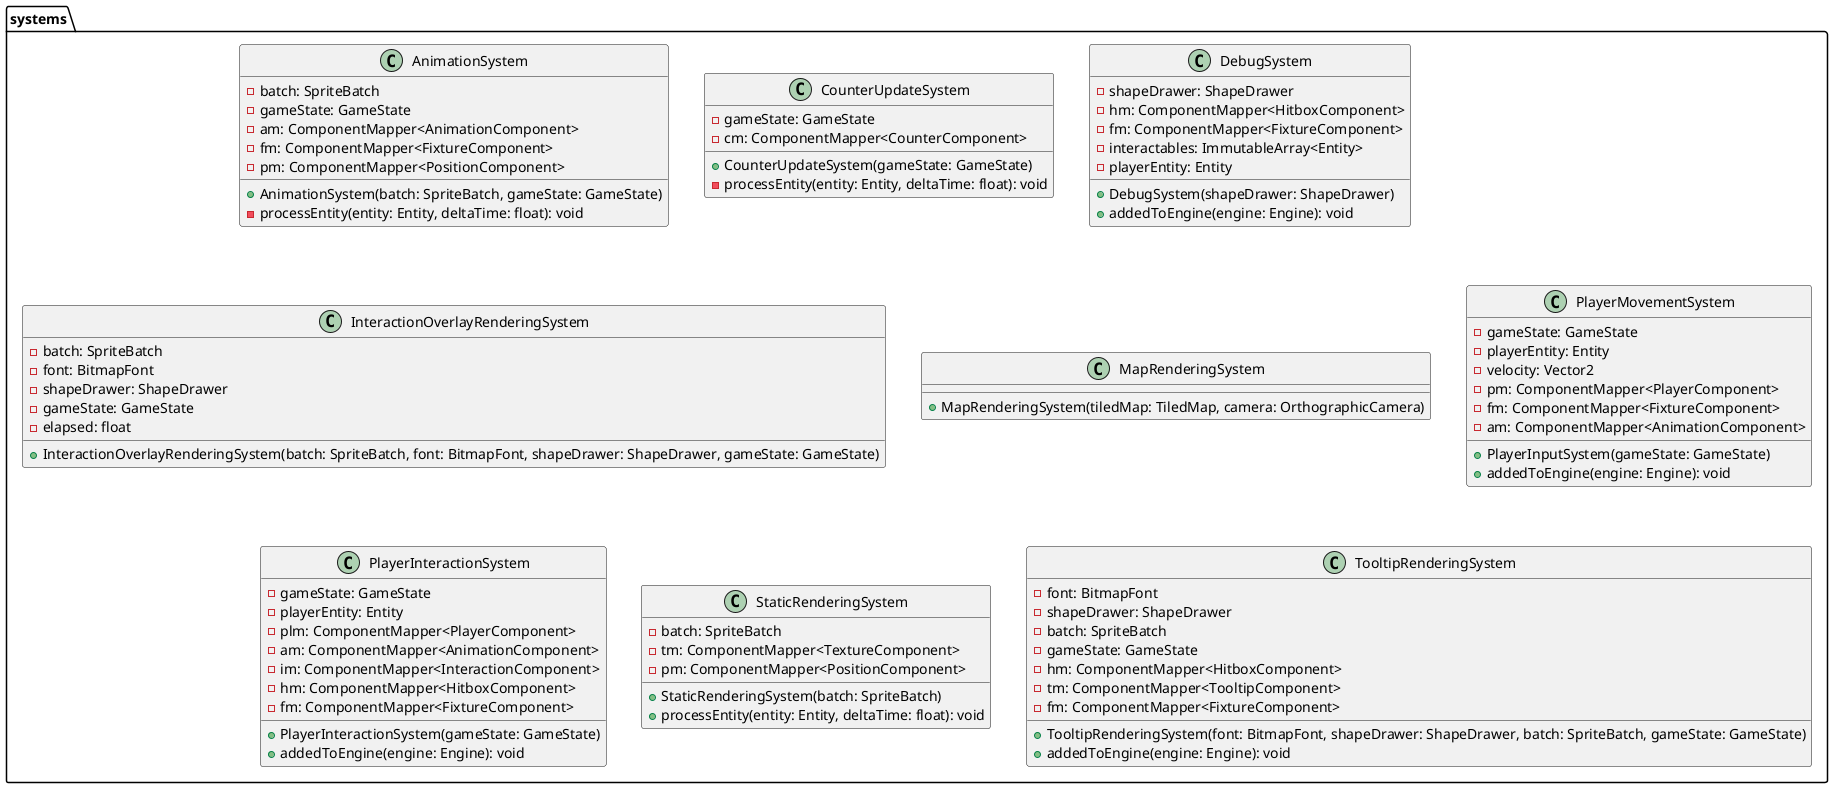 @startuml

package systems {
    class AnimationSystem {
        - batch: SpriteBatch
        - gameState: GameState
        - am: ComponentMapper<AnimationComponent>
        - fm: ComponentMapper<FixtureComponent>
        - pm: ComponentMapper<PositionComponent>
        + AnimationSystem(batch: SpriteBatch, gameState: GameState)
        - processEntity(entity: Entity, deltaTime: float): void
    }

    class CounterUpdateSystem {
        - gameState: GameState
        - cm: ComponentMapper<CounterComponent>
        + CounterUpdateSystem(gameState: GameState)
        - processEntity(entity: Entity, deltaTime: float): void
    }

    class DebugSystem {
        - shapeDrawer: ShapeDrawer
        - hm: ComponentMapper<HitboxComponent>
        - fm: ComponentMapper<FixtureComponent>
        - interactables: ImmutableArray<Entity>
        - playerEntity: Entity
        + DebugSystem(shapeDrawer: ShapeDrawer)
        + addedToEngine(engine: Engine): void
    }

    class InteractionOverlayRenderingSystem {
        - batch: SpriteBatch
        - font: BitmapFont
        - shapeDrawer: ShapeDrawer
        - gameState: GameState
        - elapsed: float
        + InteractionOverlayRenderingSystem(batch: SpriteBatch, font: BitmapFont, shapeDrawer: ShapeDrawer, gameState: GameState)
    }

    class MapRenderingSystem {

        + MapRenderingSystem(tiledMap: TiledMap, camera: OrthographicCamera)
    }

    class PlayerMovementSystem {
        - gameState: GameState
        - playerEntity: Entity
        - velocity: Vector2
        - pm: ComponentMapper<PlayerComponent>
        - fm: ComponentMapper<FixtureComponent>
        - am: ComponentMapper<AnimationComponent>
        + PlayerInputSystem(gameState: GameState)
        + addedToEngine(engine: Engine): void

    }

    class PlayerInteractionSystem {
        - gameState: GameState
        - playerEntity: Entity
        - plm: ComponentMapper<PlayerComponent>
        - am: ComponentMapper<AnimationComponent>
        - im: ComponentMapper<InteractionComponent>
        - hm: ComponentMapper<HitboxComponent>
        - fm: ComponentMapper<FixtureComponent>
        + PlayerInteractionSystem(gameState: GameState)
        + addedToEngine(engine: Engine): void
    }

    class StaticRenderingSystem {
        - batch: SpriteBatch
        - tm: ComponentMapper<TextureComponent>
        - pm: ComponentMapper<PositionComponent>
        + StaticRenderingSystem(batch: SpriteBatch)
        + processEntity(entity: Entity, deltaTime: float): void
    }

    class TooltipRenderingSystem {
        - font: BitmapFont
        - shapeDrawer: ShapeDrawer
        - batch: SpriteBatch
        - gameState: GameState
        - hm: ComponentMapper<HitboxComponent>
        - tm: ComponentMapper<TooltipComponent>
        - fm: ComponentMapper<FixtureComponent>
        + TooltipRenderingSystem(font: BitmapFont, shapeDrawer: ShapeDrawer, batch: SpriteBatch, gameState: GameState)
        + addedToEngine(engine: Engine): void

    }
}
@enduml